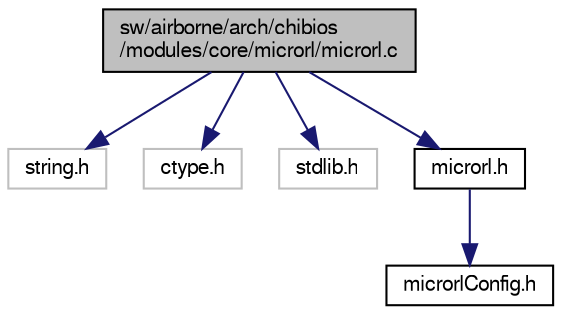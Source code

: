 digraph "sw/airborne/arch/chibios/modules/core/microrl/microrl.c"
{
  edge [fontname="FreeSans",fontsize="10",labelfontname="FreeSans",labelfontsize="10"];
  node [fontname="FreeSans",fontsize="10",shape=record];
  Node1 [label="sw/airborne/arch/chibios\l/modules/core/microrl/microrl.c",height=0.2,width=0.4,color="black", fillcolor="grey75", style="filled", fontcolor="black"];
  Node1 -> Node2 [color="midnightblue",fontsize="10",style="solid",fontname="FreeSans"];
  Node2 [label="string.h",height=0.2,width=0.4,color="grey75", fillcolor="white", style="filled"];
  Node1 -> Node3 [color="midnightblue",fontsize="10",style="solid",fontname="FreeSans"];
  Node3 [label="ctype.h",height=0.2,width=0.4,color="grey75", fillcolor="white", style="filled"];
  Node1 -> Node4 [color="midnightblue",fontsize="10",style="solid",fontname="FreeSans"];
  Node4 [label="stdlib.h",height=0.2,width=0.4,color="grey75", fillcolor="white", style="filled"];
  Node1 -> Node5 [color="midnightblue",fontsize="10",style="solid",fontname="FreeSans"];
  Node5 [label="microrl.h",height=0.2,width=0.4,color="black", fillcolor="white", style="filled",URL="$microrl_8h.html"];
  Node5 -> Node6 [color="midnightblue",fontsize="10",style="solid",fontname="FreeSans"];
  Node6 [label="microrlConfig.h",height=0.2,width=0.4,color="black", fillcolor="white", style="filled",URL="$microrlConfig_8h.html"];
}
